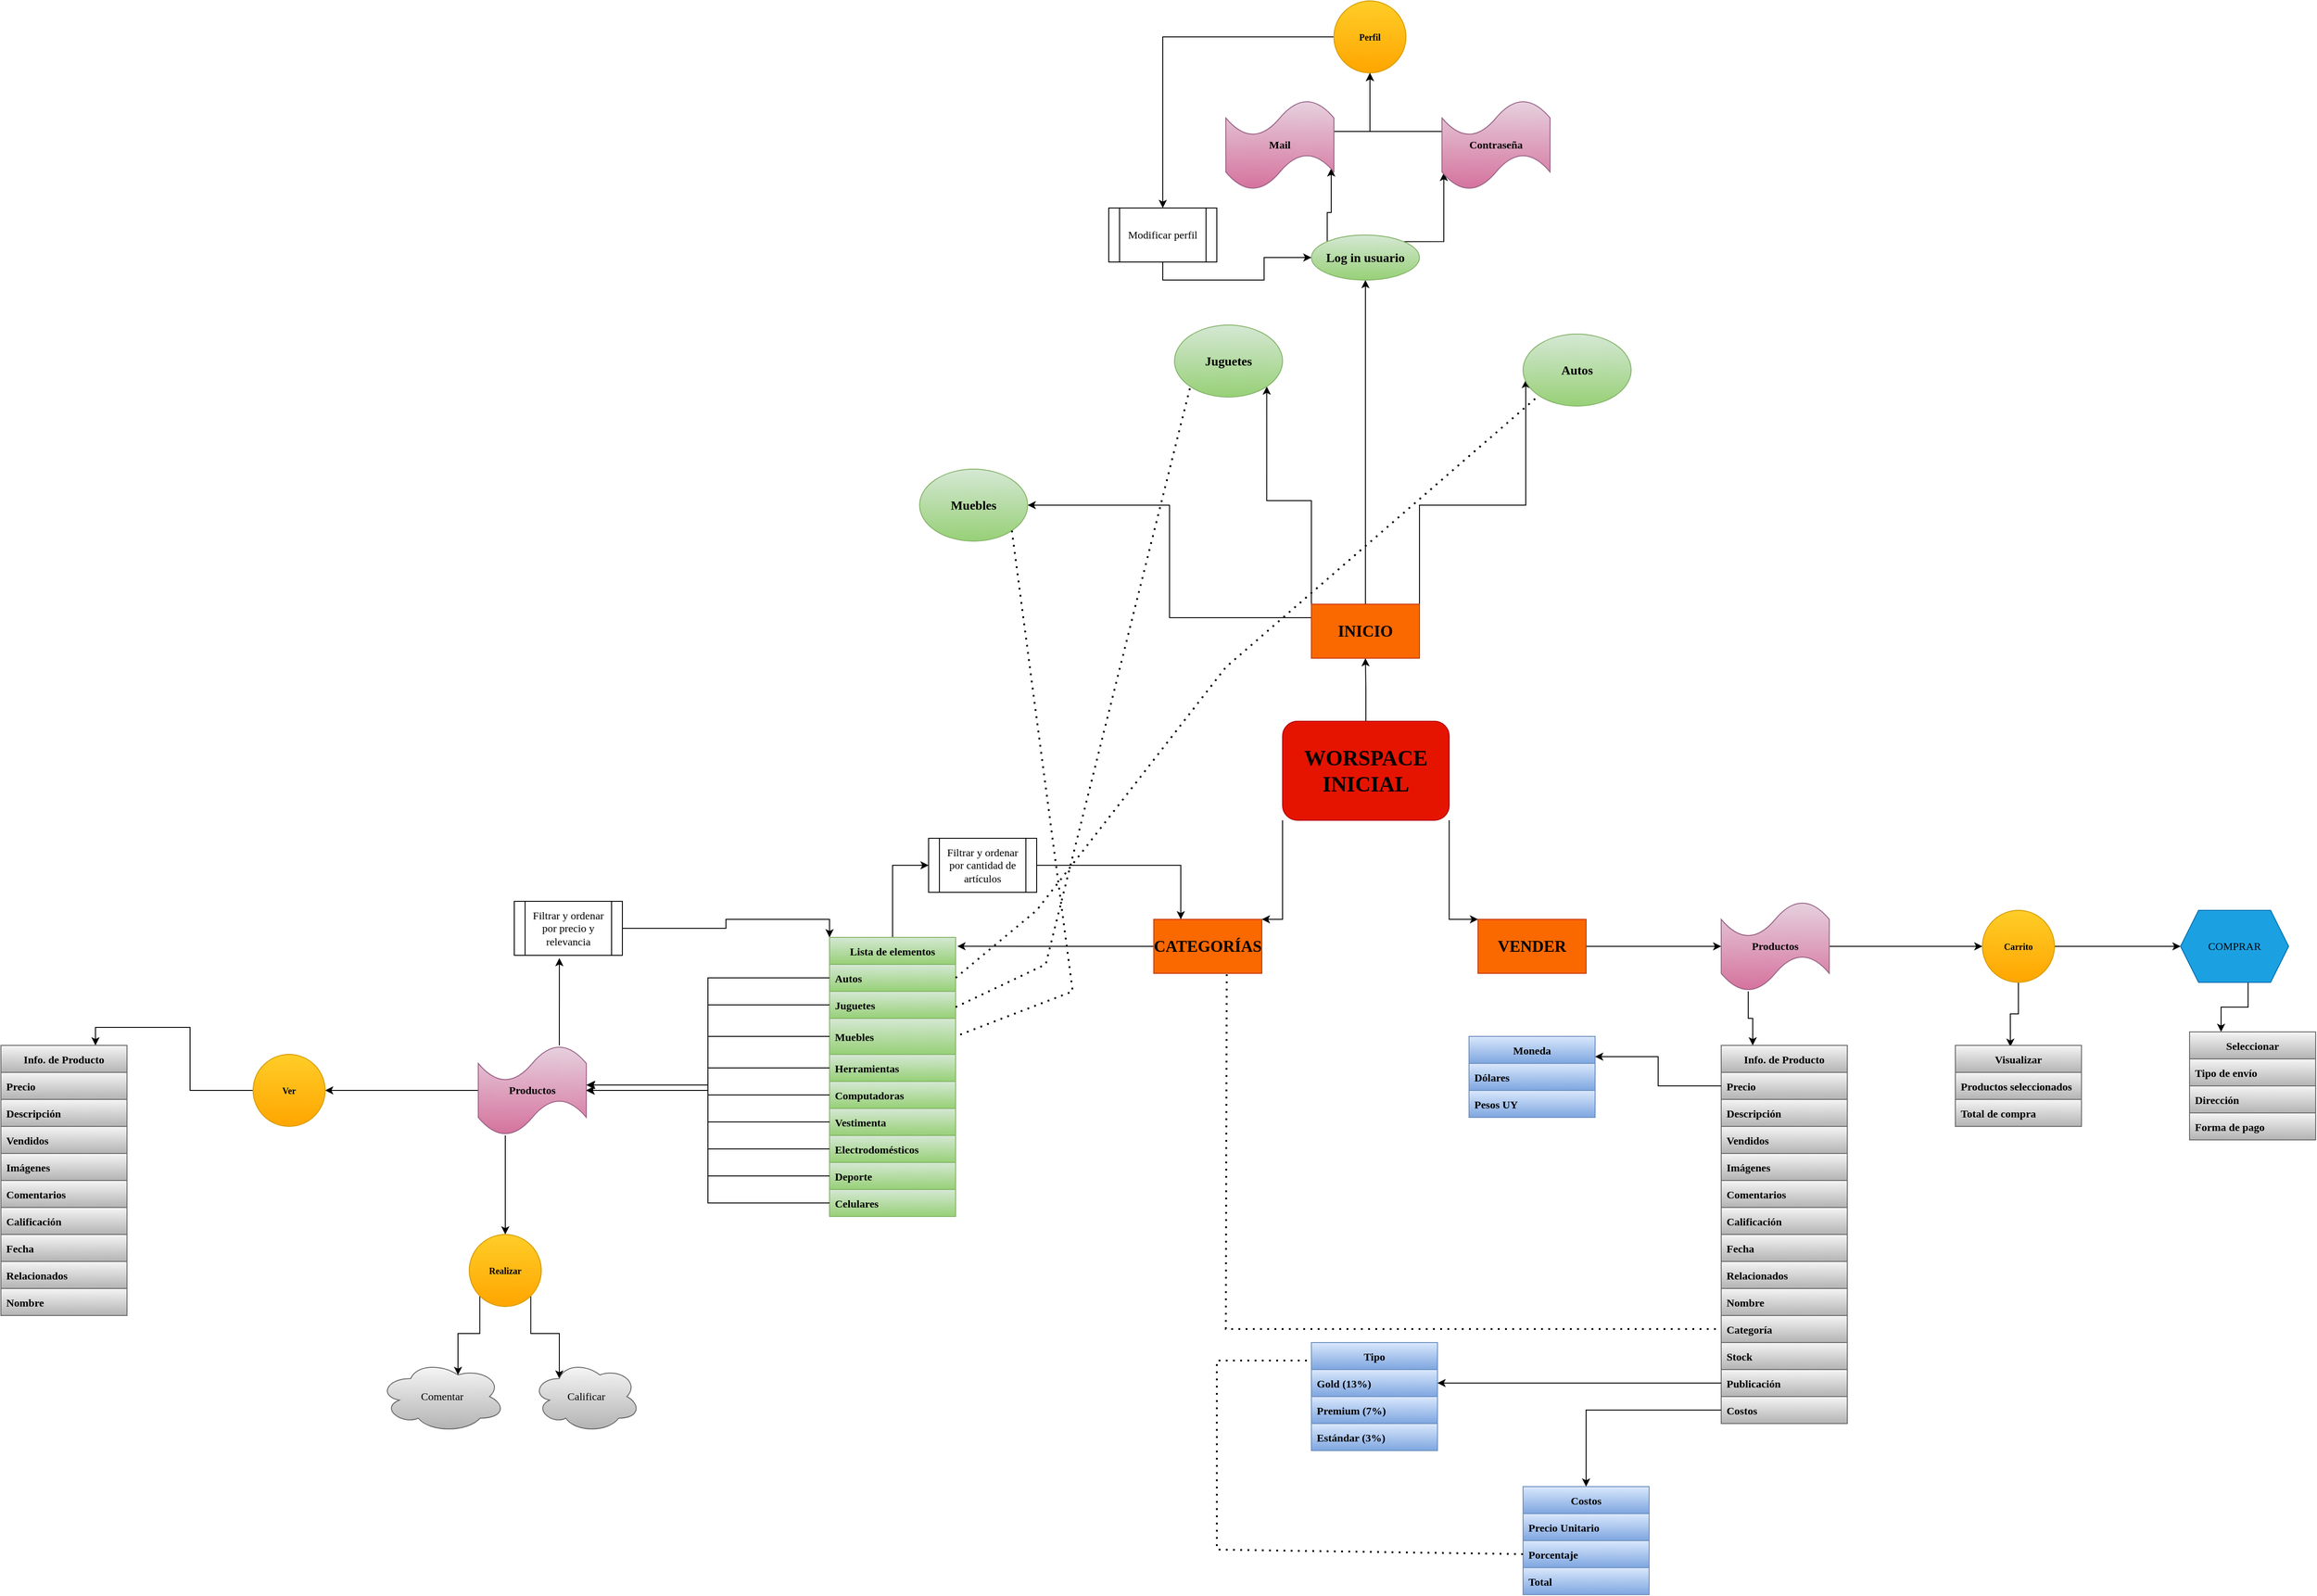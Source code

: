 <mxfile>
    <diagram id="R2lEEEUBdFMjLlhIrx00" name="Page-1">
        <mxGraphModel dx="2821" dy="1769" grid="1" gridSize="10" guides="1" tooltips="1" connect="1" arrows="1" fold="1" page="1" pageScale="1" pageWidth="850" pageHeight="1100" math="0" shadow="0" extFonts="Permanent Marker^https://fonts.googleapis.com/css?family=Permanent+Marker">
            <root>
                <mxCell id="0"/>
                <mxCell id="1" parent="0"/>
                <mxCell id="jogKyepHeoKBIfneeKKx-7" style="edgeStyle=orthogonalEdgeStyle;rounded=0;orthogonalLoop=1;jettySize=auto;html=1;exitX=0;exitY=1;exitDx=0;exitDy=0;entryX=1;entryY=0;entryDx=0;entryDy=0;fontFamily=Times New Roman;" parent="1" source="jogKyepHeoKBIfneeKKx-1" target="jogKyepHeoKBIfneeKKx-5" edge="1">
                    <mxGeometry relative="1" as="geometry">
                        <Array as="points">
                            <mxPoint x="333" y="640"/>
                        </Array>
                    </mxGeometry>
                </mxCell>
                <mxCell id="jogKyepHeoKBIfneeKKx-8" style="edgeStyle=orthogonalEdgeStyle;rounded=0;orthogonalLoop=1;jettySize=auto;html=1;exitX=1;exitY=1;exitDx=0;exitDy=0;entryX=0;entryY=0;entryDx=0;entryDy=0;fontFamily=Times New Roman;" parent="1" source="jogKyepHeoKBIfneeKKx-1" target="jogKyepHeoKBIfneeKKx-6" edge="1">
                    <mxGeometry relative="1" as="geometry">
                        <Array as="points">
                            <mxPoint x="518" y="640"/>
                        </Array>
                    </mxGeometry>
                </mxCell>
                <mxCell id="jogKyepHeoKBIfneeKKx-9" style="edgeStyle=orthogonalEdgeStyle;rounded=0;orthogonalLoop=1;jettySize=auto;html=1;exitX=0.5;exitY=0;exitDx=0;exitDy=0;entryX=0.5;entryY=1;entryDx=0;entryDy=0;fontFamily=Times New Roman;" parent="1" source="jogKyepHeoKBIfneeKKx-1" target="jogKyepHeoKBIfneeKKx-4" edge="1">
                    <mxGeometry relative="1" as="geometry"/>
                </mxCell>
                <mxCell id="jogKyepHeoKBIfneeKKx-1" value="" style="rounded=1;whiteSpace=wrap;html=1;fillColor=#e51400;fontColor=#ffffff;strokeColor=#B20000;" parent="1" vertex="1">
                    <mxGeometry x="333" y="420" width="185" height="110" as="geometry"/>
                </mxCell>
                <mxCell id="jogKyepHeoKBIfneeKKx-2" value="&lt;h1&gt;&lt;font face=&quot;Times New Roman&quot;&gt;WORSPACE INICIAL&lt;/font&gt;&lt;/h1&gt;" style="text;html=1;strokeColor=none;fillColor=none;align=center;verticalAlign=middle;whiteSpace=wrap;rounded=0;fontColor=#000000;" parent="1" vertex="1">
                    <mxGeometry x="353" y="460" width="145" height="30" as="geometry"/>
                </mxCell>
                <mxCell id="jogKyepHeoKBIfneeKKx-11" style="edgeStyle=orthogonalEdgeStyle;rounded=0;orthogonalLoop=1;jettySize=auto;html=1;exitX=0.5;exitY=0;exitDx=0;exitDy=0;fontFamily=Times New Roman;" parent="1" source="jogKyepHeoKBIfneeKKx-4" target="jogKyepHeoKBIfneeKKx-10" edge="1">
                    <mxGeometry relative="1" as="geometry"/>
                </mxCell>
                <mxCell id="jogKyepHeoKBIfneeKKx-26" style="edgeStyle=orthogonalEdgeStyle;rounded=0;orthogonalLoop=1;jettySize=auto;html=1;exitX=1;exitY=0;exitDx=0;exitDy=0;entryX=0.025;entryY=0.638;entryDx=0;entryDy=0;entryPerimeter=0;fontFamily=Times New Roman;" parent="1" source="jogKyepHeoKBIfneeKKx-4" target="jogKyepHeoKBIfneeKKx-25" edge="1">
                    <mxGeometry relative="1" as="geometry"/>
                </mxCell>
                <mxCell id="jogKyepHeoKBIfneeKKx-29" style="edgeStyle=orthogonalEdgeStyle;rounded=0;orthogonalLoop=1;jettySize=auto;html=1;exitX=0;exitY=0;exitDx=0;exitDy=0;entryX=1;entryY=1;entryDx=0;entryDy=0;fontFamily=Times New Roman;" parent="1" source="jogKyepHeoKBIfneeKKx-4" target="jogKyepHeoKBIfneeKKx-27" edge="1">
                    <mxGeometry relative="1" as="geometry"/>
                </mxCell>
                <mxCell id="jogKyepHeoKBIfneeKKx-30" style="edgeStyle=orthogonalEdgeStyle;rounded=0;orthogonalLoop=1;jettySize=auto;html=1;exitX=0;exitY=0.25;exitDx=0;exitDy=0;entryX=1;entryY=0.5;entryDx=0;entryDy=0;fontFamily=Times New Roman;" parent="1" source="jogKyepHeoKBIfneeKKx-4" target="jogKyepHeoKBIfneeKKx-28" edge="1">
                    <mxGeometry relative="1" as="geometry"/>
                </mxCell>
                <mxCell id="jogKyepHeoKBIfneeKKx-4" value="&lt;h2&gt;INICIO&lt;/h2&gt;" style="rounded=0;whiteSpace=wrap;html=1;fontFamily=Times New Roman;fillColor=#fa6800;fontColor=#000000;strokeColor=#C73500;" parent="1" vertex="1">
                    <mxGeometry x="365" y="290" width="120" height="60" as="geometry"/>
                </mxCell>
                <mxCell id="jogKyepHeoKBIfneeKKx-67" style="edgeStyle=orthogonalEdgeStyle;rounded=0;orthogonalLoop=1;jettySize=auto;html=1;exitX=0;exitY=0.5;exitDx=0;exitDy=0;entryX=1.014;entryY=0.032;entryDx=0;entryDy=0;entryPerimeter=0;fontFamily=Times New Roman;" parent="1" source="jogKyepHeoKBIfneeKKx-5" target="jogKyepHeoKBIfneeKKx-57" edge="1">
                    <mxGeometry relative="1" as="geometry"/>
                </mxCell>
                <mxCell id="jogKyepHeoKBIfneeKKx-5" value="&lt;h2&gt;CATEGORÍAS&lt;/h2&gt;" style="rounded=0;whiteSpace=wrap;html=1;fontFamily=Times New Roman;fillColor=#fa6800;fontColor=#000000;strokeColor=#C73500;" parent="1" vertex="1">
                    <mxGeometry x="190" y="640" width="120" height="60" as="geometry"/>
                </mxCell>
                <mxCell id="jogKyepHeoKBIfneeKKx-113" style="edgeStyle=orthogonalEdgeStyle;rounded=0;orthogonalLoop=1;jettySize=auto;html=1;exitX=1;exitY=0.5;exitDx=0;exitDy=0;entryX=0;entryY=0.5;entryDx=0;entryDy=0;entryPerimeter=0;fontFamily=Times New Roman;" parent="1" source="jogKyepHeoKBIfneeKKx-6" target="jogKyepHeoKBIfneeKKx-112" edge="1">
                    <mxGeometry relative="1" as="geometry"/>
                </mxCell>
                <mxCell id="jogKyepHeoKBIfneeKKx-6" value="&lt;h2&gt;VENDER&lt;/h2&gt;" style="rounded=0;whiteSpace=wrap;html=1;fontFamily=Times New Roman;fillColor=#fa6800;fontColor=#000000;strokeColor=#C73500;" parent="1" vertex="1">
                    <mxGeometry x="550" y="640" width="120" height="60" as="geometry"/>
                </mxCell>
                <mxCell id="jogKyepHeoKBIfneeKKx-20" style="edgeStyle=orthogonalEdgeStyle;rounded=0;orthogonalLoop=1;jettySize=auto;html=1;exitX=0;exitY=0;exitDx=0;exitDy=0;entryX=0.975;entryY=0.76;entryDx=0;entryDy=0;entryPerimeter=0;fontFamily=Times New Roman;" parent="1" source="jogKyepHeoKBIfneeKKx-10" target="jogKyepHeoKBIfneeKKx-16" edge="1">
                    <mxGeometry relative="1" as="geometry"/>
                </mxCell>
                <mxCell id="jogKyepHeoKBIfneeKKx-21" style="edgeStyle=orthogonalEdgeStyle;rounded=0;orthogonalLoop=1;jettySize=auto;html=1;exitX=1;exitY=0;exitDx=0;exitDy=0;entryX=0.017;entryY=0.81;entryDx=0;entryDy=0;entryPerimeter=0;fontFamily=Times New Roman;" parent="1" source="jogKyepHeoKBIfneeKKx-10" target="jogKyepHeoKBIfneeKKx-17" edge="1">
                    <mxGeometry relative="1" as="geometry"/>
                </mxCell>
                <mxCell id="jogKyepHeoKBIfneeKKx-10" value="&lt;h3&gt;Log in usuario&lt;/h3&gt;" style="ellipse;whiteSpace=wrap;html=1;fontFamily=Times New Roman;fillColor=#d5e8d4;gradientColor=#97d077;strokeColor=#82b366;fontColor=#000000;" parent="1" vertex="1">
                    <mxGeometry x="365" y="-120" width="120" height="50" as="geometry"/>
                </mxCell>
                <mxCell id="jogKyepHeoKBIfneeKKx-22" style="edgeStyle=orthogonalEdgeStyle;rounded=0;orthogonalLoop=1;jettySize=auto;html=1;exitX=0;exitY=0.5;exitDx=0;exitDy=0;fontFamily=Times New Roman;entryX=0.5;entryY=0;entryDx=0;entryDy=0;" parent="1" source="jogKyepHeoKBIfneeKKx-12" target="jogKyepHeoKBIfneeKKx-23" edge="1">
                    <mxGeometry relative="1" as="geometry">
                        <mxPoint x="90" y="120" as="targetPoint"/>
                    </mxGeometry>
                </mxCell>
                <mxCell id="jogKyepHeoKBIfneeKKx-12" value="&lt;h5&gt;Perfil&lt;/h5&gt;" style="ellipse;whiteSpace=wrap;html=1;aspect=fixed;fontFamily=Times New Roman;fillColor=#ffcd28;gradientColor=#ffa500;strokeColor=#d79b00;fontColor=#000000;" parent="1" vertex="1">
                    <mxGeometry x="390" y="-380" width="80" height="80" as="geometry"/>
                </mxCell>
                <mxCell id="jogKyepHeoKBIfneeKKx-18" style="edgeStyle=orthogonalEdgeStyle;rounded=0;orthogonalLoop=1;jettySize=auto;html=1;exitX=1;exitY=0.35;exitDx=0;exitDy=0;exitPerimeter=0;entryX=0.5;entryY=1;entryDx=0;entryDy=0;fontFamily=Times New Roman;" parent="1" source="jogKyepHeoKBIfneeKKx-16" target="jogKyepHeoKBIfneeKKx-12" edge="1">
                    <mxGeometry relative="1" as="geometry"/>
                </mxCell>
                <mxCell id="jogKyepHeoKBIfneeKKx-16" value="&lt;h4&gt;Mail&lt;/h4&gt;" style="shape=tape;whiteSpace=wrap;html=1;fontFamily=Times New Roman;fillColor=#e6d0de;gradientColor=#d5739d;strokeColor=#996185;fontColor=#000000;" parent="1" vertex="1">
                    <mxGeometry x="270" y="-270" width="120" height="100" as="geometry"/>
                </mxCell>
                <mxCell id="jogKyepHeoKBIfneeKKx-19" style="edgeStyle=orthogonalEdgeStyle;rounded=0;orthogonalLoop=1;jettySize=auto;html=1;exitX=0;exitY=0.35;exitDx=0;exitDy=0;exitPerimeter=0;entryX=0.5;entryY=1;entryDx=0;entryDy=0;fontFamily=Times New Roman;" parent="1" source="jogKyepHeoKBIfneeKKx-17" target="jogKyepHeoKBIfneeKKx-12" edge="1">
                    <mxGeometry relative="1" as="geometry"/>
                </mxCell>
                <mxCell id="jogKyepHeoKBIfneeKKx-17" value="&lt;h4&gt;Contraseña&lt;/h4&gt;" style="shape=tape;whiteSpace=wrap;html=1;fontFamily=Times New Roman;fillColor=#e6d0de;gradientColor=#d5739d;strokeColor=#996185;fontColor=#000000;" parent="1" vertex="1">
                    <mxGeometry x="510" y="-270" width="120" height="100" as="geometry"/>
                </mxCell>
                <mxCell id="jogKyepHeoKBIfneeKKx-24" style="edgeStyle=orthogonalEdgeStyle;rounded=0;orthogonalLoop=1;jettySize=auto;html=1;exitX=0.5;exitY=1;exitDx=0;exitDy=0;entryX=0;entryY=0.5;entryDx=0;entryDy=0;fontFamily=Times New Roman;" parent="1" source="jogKyepHeoKBIfneeKKx-23" target="jogKyepHeoKBIfneeKKx-10" edge="1">
                    <mxGeometry relative="1" as="geometry"/>
                </mxCell>
                <mxCell id="jogKyepHeoKBIfneeKKx-23" value="Modificar perfil" style="shape=process;whiteSpace=wrap;html=1;backgroundOutline=1;fontFamily=Times New Roman;" parent="1" vertex="1">
                    <mxGeometry x="140" y="-150" width="120" height="60" as="geometry"/>
                </mxCell>
                <mxCell id="jogKyepHeoKBIfneeKKx-25" value="&lt;h3&gt;Autos&lt;/h3&gt;" style="ellipse;whiteSpace=wrap;html=1;fontFamily=Times New Roman;fillColor=#d5e8d4;gradientColor=#97d077;strokeColor=#82b366;fontColor=#000000;" parent="1" vertex="1">
                    <mxGeometry x="600" y="-10" width="120" height="80" as="geometry"/>
                </mxCell>
                <mxCell id="jogKyepHeoKBIfneeKKx-27" value="&lt;h3&gt;Juguetes&lt;/h3&gt;" style="ellipse;whiteSpace=wrap;html=1;fontFamily=Times New Roman;fillColor=#d5e8d4;gradientColor=#97d077;strokeColor=#82b366;fontColor=#000000;" parent="1" vertex="1">
                    <mxGeometry x="213" y="-20" width="120" height="80" as="geometry"/>
                </mxCell>
                <mxCell id="jogKyepHeoKBIfneeKKx-28" value="&lt;h3&gt;Muebles&lt;/h3&gt;" style="ellipse;whiteSpace=wrap;html=1;fontFamily=Times New Roman;fillColor=#d5e8d4;gradientColor=#97d077;strokeColor=#82b366;fontColor=#000000;" parent="1" vertex="1">
                    <mxGeometry x="-70" y="140" width="120" height="80" as="geometry"/>
                </mxCell>
                <mxCell id="jogKyepHeoKBIfneeKKx-69" style="edgeStyle=orthogonalEdgeStyle;rounded=0;orthogonalLoop=1;jettySize=auto;html=1;exitX=0.5;exitY=0;exitDx=0;exitDy=0;entryX=0;entryY=0.5;entryDx=0;entryDy=0;fontFamily=Times New Roman;" parent="1" source="jogKyepHeoKBIfneeKKx-57" target="jogKyepHeoKBIfneeKKx-68" edge="1">
                    <mxGeometry relative="1" as="geometry"/>
                </mxCell>
                <mxCell id="jogKyepHeoKBIfneeKKx-57" value="Lista de elementos" style="swimlane;fontStyle=1;childLayout=stackLayout;horizontal=1;startSize=30;horizontalStack=0;resizeParent=1;resizeParentMax=0;resizeLast=0;collapsible=1;marginBottom=0;fontFamily=Times New Roman;fillColor=#d5e8d4;gradientColor=#97d077;strokeColor=#82b366;fontColor=#000000;" parent="1" vertex="1">
                    <mxGeometry x="-170" y="660" width="140" height="310" as="geometry"/>
                </mxCell>
                <mxCell id="jogKyepHeoKBIfneeKKx-58" value="Autos" style="text;strokeColor=#82b366;fillColor=#d5e8d4;align=left;verticalAlign=middle;spacingLeft=4;spacingRight=4;overflow=hidden;points=[[0,0.5],[1,0.5]];portConstraint=eastwest;rotatable=0;fontFamily=Times New Roman;gradientColor=#97d077;fontStyle=1;fontColor=#000000;" parent="jogKyepHeoKBIfneeKKx-57" vertex="1">
                    <mxGeometry y="30" width="140" height="30" as="geometry"/>
                </mxCell>
                <mxCell id="jogKyepHeoKBIfneeKKx-59" value="Juguetes" style="text;strokeColor=#82b366;fillColor=#d5e8d4;align=left;verticalAlign=middle;spacingLeft=4;spacingRight=4;overflow=hidden;points=[[0,0.5],[1,0.5]];portConstraint=eastwest;rotatable=0;fontFamily=Times New Roman;gradientColor=#97d077;fontStyle=1;fontColor=#000000;" parent="jogKyepHeoKBIfneeKKx-57" vertex="1">
                    <mxGeometry y="60" width="140" height="30" as="geometry"/>
                </mxCell>
                <mxCell id="jogKyepHeoKBIfneeKKx-60" value="Muebles" style="text;strokeColor=#82b366;fillColor=#d5e8d4;align=left;verticalAlign=middle;spacingLeft=4;spacingRight=4;overflow=hidden;points=[[0,0.5],[1,0.5]];portConstraint=eastwest;rotatable=0;fontFamily=Times New Roman;gradientColor=#97d077;fontStyle=1;fontColor=#000000;" parent="jogKyepHeoKBIfneeKKx-57" vertex="1">
                    <mxGeometry y="90" width="140" height="40" as="geometry"/>
                </mxCell>
                <mxCell id="jogKyepHeoKBIfneeKKx-61" value="Herramientas" style="text;strokeColor=#82b366;fillColor=#d5e8d4;align=left;verticalAlign=middle;spacingLeft=4;spacingRight=4;overflow=hidden;points=[[0,0.5],[1,0.5]];portConstraint=eastwest;rotatable=0;fontFamily=Times New Roman;gradientColor=#97d077;fontStyle=1;fontColor=#000000;" parent="jogKyepHeoKBIfneeKKx-57" vertex="1">
                    <mxGeometry y="130" width="140" height="30" as="geometry"/>
                </mxCell>
                <mxCell id="jogKyepHeoKBIfneeKKx-62" value="Computadoras" style="text;strokeColor=#82b366;fillColor=#d5e8d4;align=left;verticalAlign=middle;spacingLeft=4;spacingRight=4;overflow=hidden;points=[[0,0.5],[1,0.5]];portConstraint=eastwest;rotatable=0;fontFamily=Times New Roman;gradientColor=#97d077;fontStyle=1;fontColor=#000000;" parent="jogKyepHeoKBIfneeKKx-57" vertex="1">
                    <mxGeometry y="160" width="140" height="30" as="geometry"/>
                </mxCell>
                <mxCell id="jogKyepHeoKBIfneeKKx-63" value="Vestimenta" style="text;strokeColor=#82b366;fillColor=#d5e8d4;align=left;verticalAlign=middle;spacingLeft=4;spacingRight=4;overflow=hidden;points=[[0,0.5],[1,0.5]];portConstraint=eastwest;rotatable=0;fontFamily=Times New Roman;gradientColor=#97d077;fontStyle=1;fontColor=#000000;" parent="jogKyepHeoKBIfneeKKx-57" vertex="1">
                    <mxGeometry y="190" width="140" height="30" as="geometry"/>
                </mxCell>
                <mxCell id="jogKyepHeoKBIfneeKKx-64" value="Electrodomésticos" style="text;strokeColor=#82b366;fillColor=#d5e8d4;align=left;verticalAlign=middle;spacingLeft=4;spacingRight=4;overflow=hidden;points=[[0,0.5],[1,0.5]];portConstraint=eastwest;rotatable=0;fontFamily=Times New Roman;gradientColor=#97d077;fontStyle=1;fontColor=#000000;" parent="jogKyepHeoKBIfneeKKx-57" vertex="1">
                    <mxGeometry y="220" width="140" height="30" as="geometry"/>
                </mxCell>
                <mxCell id="jogKyepHeoKBIfneeKKx-65" value="Deporte" style="text;strokeColor=#82b366;fillColor=#d5e8d4;align=left;verticalAlign=middle;spacingLeft=4;spacingRight=4;overflow=hidden;points=[[0,0.5],[1,0.5]];portConstraint=eastwest;rotatable=0;fontFamily=Times New Roman;gradientColor=#97d077;fontStyle=1;fontColor=#000000;" parent="jogKyepHeoKBIfneeKKx-57" vertex="1">
                    <mxGeometry y="250" width="140" height="30" as="geometry"/>
                </mxCell>
                <mxCell id="jogKyepHeoKBIfneeKKx-66" value="Celulares" style="text;strokeColor=#82b366;fillColor=#d5e8d4;align=left;verticalAlign=middle;spacingLeft=4;spacingRight=4;overflow=hidden;points=[[0,0.5],[1,0.5]];portConstraint=eastwest;rotatable=0;fontFamily=Times New Roman;gradientColor=#97d077;fontStyle=1;fontColor=#000000;" parent="jogKyepHeoKBIfneeKKx-57" vertex="1">
                    <mxGeometry y="280" width="140" height="30" as="geometry"/>
                </mxCell>
                <mxCell id="jogKyepHeoKBIfneeKKx-70" style="edgeStyle=orthogonalEdgeStyle;rounded=0;orthogonalLoop=1;jettySize=auto;html=1;exitX=1;exitY=0.5;exitDx=0;exitDy=0;entryX=0.25;entryY=0;entryDx=0;entryDy=0;fontFamily=Times New Roman;" parent="1" source="jogKyepHeoKBIfneeKKx-68" target="jogKyepHeoKBIfneeKKx-5" edge="1">
                    <mxGeometry relative="1" as="geometry"/>
                </mxCell>
                <mxCell id="jogKyepHeoKBIfneeKKx-68" value="Filtrar y ordenar por cantidad de artículos" style="shape=process;whiteSpace=wrap;html=1;backgroundOutline=1;fontFamily=Times New Roman;" parent="1" vertex="1">
                    <mxGeometry x="-60" y="550" width="120" height="60" as="geometry"/>
                </mxCell>
                <mxCell id="jogKyepHeoKBIfneeKKx-83" style="edgeStyle=orthogonalEdgeStyle;rounded=0;orthogonalLoop=1;jettySize=auto;html=1;exitX=0.75;exitY=0;exitDx=0;exitDy=0;exitPerimeter=0;entryX=0.417;entryY=1.05;entryDx=0;entryDy=0;entryPerimeter=0;fontFamily=Times New Roman;" parent="1" source="jogKyepHeoKBIfneeKKx-72" target="jogKyepHeoKBIfneeKKx-82" edge="1">
                    <mxGeometry relative="1" as="geometry"/>
                </mxCell>
                <mxCell id="jogKyepHeoKBIfneeKKx-92" style="edgeStyle=orthogonalEdgeStyle;rounded=0;orthogonalLoop=1;jettySize=auto;html=1;exitX=0.25;exitY=1;exitDx=0;exitDy=0;exitPerimeter=0;entryX=0.5;entryY=0;entryDx=0;entryDy=0;fontFamily=Times New Roman;" parent="1" source="jogKyepHeoKBIfneeKKx-72" target="jogKyepHeoKBIfneeKKx-91" edge="1">
                    <mxGeometry relative="1" as="geometry"/>
                </mxCell>
                <mxCell id="jogKyepHeoKBIfneeKKx-93" style="edgeStyle=orthogonalEdgeStyle;rounded=0;orthogonalLoop=1;jettySize=auto;html=1;exitX=0;exitY=0.5;exitDx=0;exitDy=0;exitPerimeter=0;entryX=1;entryY=0.5;entryDx=0;entryDy=0;fontFamily=Times New Roman;" parent="1" source="jogKyepHeoKBIfneeKKx-72" target="jogKyepHeoKBIfneeKKx-90" edge="1">
                    <mxGeometry relative="1" as="geometry"/>
                </mxCell>
                <mxCell id="jogKyepHeoKBIfneeKKx-72" value="&lt;h4&gt;Productos&lt;/h4&gt;" style="shape=tape;whiteSpace=wrap;html=1;fontFamily=Times New Roman;fillColor=#e6d0de;gradientColor=#d5739d;strokeColor=#996185;fontColor=#000000;" parent="1" vertex="1">
                    <mxGeometry x="-560" y="780" width="120" height="100" as="geometry"/>
                </mxCell>
                <mxCell id="jogKyepHeoKBIfneeKKx-73" style="edgeStyle=orthogonalEdgeStyle;rounded=0;orthogonalLoop=1;jettySize=auto;html=1;exitX=0;exitY=0.5;exitDx=0;exitDy=0;entryX=1;entryY=0.44;entryDx=0;entryDy=0;entryPerimeter=0;fontFamily=Times New Roman;" parent="1" source="jogKyepHeoKBIfneeKKx-59" target="jogKyepHeoKBIfneeKKx-72" edge="1">
                    <mxGeometry relative="1" as="geometry"/>
                </mxCell>
                <mxCell id="jogKyepHeoKBIfneeKKx-74" style="edgeStyle=orthogonalEdgeStyle;rounded=0;orthogonalLoop=1;jettySize=auto;html=1;exitX=0;exitY=0.5;exitDx=0;exitDy=0;entryX=1.008;entryY=0.44;entryDx=0;entryDy=0;entryPerimeter=0;fontFamily=Times New Roman;" parent="1" source="jogKyepHeoKBIfneeKKx-60" target="jogKyepHeoKBIfneeKKx-72" edge="1">
                    <mxGeometry relative="1" as="geometry"/>
                </mxCell>
                <mxCell id="jogKyepHeoKBIfneeKKx-75" style="edgeStyle=orthogonalEdgeStyle;rounded=0;orthogonalLoop=1;jettySize=auto;html=1;exitX=0;exitY=0.5;exitDx=0;exitDy=0;entryX=1;entryY=0.5;entryDx=0;entryDy=0;entryPerimeter=0;fontFamily=Times New Roman;" parent="1" source="jogKyepHeoKBIfneeKKx-58" target="jogKyepHeoKBIfneeKKx-72" edge="1">
                    <mxGeometry relative="1" as="geometry"/>
                </mxCell>
                <mxCell id="jogKyepHeoKBIfneeKKx-76" style="edgeStyle=orthogonalEdgeStyle;rounded=0;orthogonalLoop=1;jettySize=auto;html=1;exitX=0;exitY=0.5;exitDx=0;exitDy=0;entryX=1;entryY=0.5;entryDx=0;entryDy=0;entryPerimeter=0;fontFamily=Times New Roman;" parent="1" source="jogKyepHeoKBIfneeKKx-61" target="jogKyepHeoKBIfneeKKx-72" edge="1">
                    <mxGeometry relative="1" as="geometry"/>
                </mxCell>
                <mxCell id="jogKyepHeoKBIfneeKKx-77" style="edgeStyle=orthogonalEdgeStyle;rounded=0;orthogonalLoop=1;jettySize=auto;html=1;exitX=0;exitY=0.5;exitDx=0;exitDy=0;entryX=1;entryY=0.5;entryDx=0;entryDy=0;entryPerimeter=0;fontFamily=Times New Roman;" parent="1" source="jogKyepHeoKBIfneeKKx-62" target="jogKyepHeoKBIfneeKKx-72" edge="1">
                    <mxGeometry relative="1" as="geometry"/>
                </mxCell>
                <mxCell id="jogKyepHeoKBIfneeKKx-78" style="edgeStyle=orthogonalEdgeStyle;rounded=0;orthogonalLoop=1;jettySize=auto;html=1;exitX=0;exitY=0.5;exitDx=0;exitDy=0;fontFamily=Times New Roman;entryX=1;entryY=0.5;entryDx=0;entryDy=0;entryPerimeter=0;" parent="1" source="jogKyepHeoKBIfneeKKx-63" target="jogKyepHeoKBIfneeKKx-72" edge="1">
                    <mxGeometry relative="1" as="geometry">
                        <mxPoint x="-360" y="880" as="targetPoint"/>
                    </mxGeometry>
                </mxCell>
                <mxCell id="jogKyepHeoKBIfneeKKx-79" style="edgeStyle=orthogonalEdgeStyle;rounded=0;orthogonalLoop=1;jettySize=auto;html=1;exitX=0;exitY=0.5;exitDx=0;exitDy=0;entryX=1;entryY=0.5;entryDx=0;entryDy=0;entryPerimeter=0;fontFamily=Times New Roman;" parent="1" source="jogKyepHeoKBIfneeKKx-64" target="jogKyepHeoKBIfneeKKx-72" edge="1">
                    <mxGeometry relative="1" as="geometry"/>
                </mxCell>
                <mxCell id="jogKyepHeoKBIfneeKKx-80" style="edgeStyle=orthogonalEdgeStyle;rounded=0;orthogonalLoop=1;jettySize=auto;html=1;exitX=0;exitY=0.5;exitDx=0;exitDy=0;fontFamily=Times New Roman;entryX=1;entryY=0.5;entryDx=0;entryDy=0;entryPerimeter=0;" parent="1" source="jogKyepHeoKBIfneeKKx-65" target="jogKyepHeoKBIfneeKKx-72" edge="1">
                    <mxGeometry relative="1" as="geometry">
                        <mxPoint x="-860" y="850" as="targetPoint"/>
                    </mxGeometry>
                </mxCell>
                <mxCell id="jogKyepHeoKBIfneeKKx-81" style="edgeStyle=orthogonalEdgeStyle;rounded=0;orthogonalLoop=1;jettySize=auto;html=1;exitX=0;exitY=0.5;exitDx=0;exitDy=0;entryX=1;entryY=0.5;entryDx=0;entryDy=0;entryPerimeter=0;fontFamily=Times New Roman;" parent="1" source="jogKyepHeoKBIfneeKKx-66" target="jogKyepHeoKBIfneeKKx-72" edge="1">
                    <mxGeometry relative="1" as="geometry"/>
                </mxCell>
                <mxCell id="jogKyepHeoKBIfneeKKx-84" style="edgeStyle=orthogonalEdgeStyle;rounded=0;orthogonalLoop=1;jettySize=auto;html=1;exitX=1;exitY=0.5;exitDx=0;exitDy=0;entryX=0;entryY=0;entryDx=0;entryDy=0;fontFamily=Times New Roman;" parent="1" source="jogKyepHeoKBIfneeKKx-82" target="jogKyepHeoKBIfneeKKx-57" edge="1">
                    <mxGeometry relative="1" as="geometry"/>
                </mxCell>
                <mxCell id="jogKyepHeoKBIfneeKKx-82" value="Filtrar y ordenar por precio y relevancia" style="shape=process;whiteSpace=wrap;html=1;backgroundOutline=1;fontFamily=Times New Roman;" parent="1" vertex="1">
                    <mxGeometry x="-520" y="620" width="120" height="60" as="geometry"/>
                </mxCell>
                <mxCell id="jogKyepHeoKBIfneeKKx-87" value="" style="endArrow=none;dashed=1;html=1;dashPattern=1 3;strokeWidth=2;rounded=0;fontFamily=Times New Roman;exitX=1;exitY=1;exitDx=0;exitDy=0;entryX=1;entryY=0.5;entryDx=0;entryDy=0;" parent="1" source="jogKyepHeoKBIfneeKKx-28" target="jogKyepHeoKBIfneeKKx-60" edge="1">
                    <mxGeometry width="50" height="50" relative="1" as="geometry">
                        <mxPoint x="-240" y="700" as="sourcePoint"/>
                        <mxPoint x="90" y="771" as="targetPoint"/>
                        <Array as="points">
                            <mxPoint x="100" y="720"/>
                        </Array>
                    </mxGeometry>
                </mxCell>
                <mxCell id="jogKyepHeoKBIfneeKKx-88" value="" style="endArrow=none;dashed=1;html=1;dashPattern=1 3;strokeWidth=2;rounded=0;fontFamily=Times New Roman;entryX=0;entryY=1;entryDx=0;entryDy=0;exitX=1;exitY=0.25;exitDx=0;exitDy=0;" parent="1" source="jogKyepHeoKBIfneeKKx-57" target="jogKyepHeoKBIfneeKKx-27" edge="1">
                    <mxGeometry width="50" height="50" relative="1" as="geometry">
                        <mxPoint x="50" y="710" as="sourcePoint"/>
                        <mxPoint x="-190" y="430" as="targetPoint"/>
                        <Array as="points">
                            <mxPoint x="70" y="690"/>
                        </Array>
                    </mxGeometry>
                </mxCell>
                <mxCell id="jogKyepHeoKBIfneeKKx-89" value="" style="endArrow=none;dashed=1;html=1;dashPattern=1 3;strokeWidth=2;rounded=0;fontFamily=Times New Roman;entryX=0;entryY=1;entryDx=0;entryDy=0;exitX=1;exitY=0.5;exitDx=0;exitDy=0;" parent="1" source="jogKyepHeoKBIfneeKKx-58" target="jogKyepHeoKBIfneeKKx-25" edge="1">
                    <mxGeometry width="50" height="50" relative="1" as="geometry">
                        <mxPoint x="140" y="480" as="sourcePoint"/>
                        <mxPoint x="190" y="430" as="targetPoint"/>
                        <Array as="points">
                            <mxPoint x="60" y="630"/>
                            <mxPoint x="270" y="360"/>
                        </Array>
                    </mxGeometry>
                </mxCell>
                <mxCell id="jogKyepHeoKBIfneeKKx-108" style="edgeStyle=orthogonalEdgeStyle;rounded=0;orthogonalLoop=1;jettySize=auto;html=1;exitX=0;exitY=0.5;exitDx=0;exitDy=0;entryX=0.75;entryY=0;entryDx=0;entryDy=0;fontFamily=Times New Roman;" parent="1" source="jogKyepHeoKBIfneeKKx-90" target="jogKyepHeoKBIfneeKKx-100" edge="1">
                    <mxGeometry relative="1" as="geometry"/>
                </mxCell>
                <mxCell id="jogKyepHeoKBIfneeKKx-90" value="&lt;h5&gt;Ver&lt;/h5&gt;" style="ellipse;whiteSpace=wrap;html=1;aspect=fixed;fontFamily=Times New Roman;fillColor=#ffcd28;gradientColor=#ffa500;strokeColor=#d79b00;fontColor=#000000;" parent="1" vertex="1">
                    <mxGeometry x="-810" y="790" width="80" height="80" as="geometry"/>
                </mxCell>
                <mxCell id="jogKyepHeoKBIfneeKKx-96" style="edgeStyle=orthogonalEdgeStyle;rounded=0;orthogonalLoop=1;jettySize=auto;html=1;exitX=0;exitY=1;exitDx=0;exitDy=0;entryX=0.625;entryY=0.2;entryDx=0;entryDy=0;entryPerimeter=0;fontFamily=Times New Roman;" parent="1" source="jogKyepHeoKBIfneeKKx-91" target="jogKyepHeoKBIfneeKKx-94" edge="1">
                    <mxGeometry relative="1" as="geometry"/>
                </mxCell>
                <mxCell id="jogKyepHeoKBIfneeKKx-97" style="edgeStyle=orthogonalEdgeStyle;rounded=0;orthogonalLoop=1;jettySize=auto;html=1;exitX=1;exitY=1;exitDx=0;exitDy=0;entryX=0.25;entryY=0.25;entryDx=0;entryDy=0;entryPerimeter=0;fontFamily=Times New Roman;" parent="1" source="jogKyepHeoKBIfneeKKx-91" target="jogKyepHeoKBIfneeKKx-95" edge="1">
                    <mxGeometry relative="1" as="geometry"/>
                </mxCell>
                <mxCell id="jogKyepHeoKBIfneeKKx-91" value="&lt;h5&gt;Realizar&lt;/h5&gt;" style="ellipse;whiteSpace=wrap;html=1;aspect=fixed;fontFamily=Times New Roman;fillColor=#ffcd28;gradientColor=#ffa500;strokeColor=#d79b00;fontColor=#000000;" parent="1" vertex="1">
                    <mxGeometry x="-570" y="990" width="80" height="80" as="geometry"/>
                </mxCell>
                <mxCell id="jogKyepHeoKBIfneeKKx-94" value="&lt;p&gt;Comentar&lt;/p&gt;" style="ellipse;shape=cloud;whiteSpace=wrap;html=1;fontFamily=Times New Roman;fillColor=#f5f5f5;gradientColor=#b3b3b3;strokeColor=#666666;fontColor=#000000;" parent="1" vertex="1">
                    <mxGeometry x="-670" y="1130" width="140" height="80" as="geometry"/>
                </mxCell>
                <mxCell id="jogKyepHeoKBIfneeKKx-95" value="Calificar" style="ellipse;shape=cloud;whiteSpace=wrap;html=1;fontFamily=Times New Roman;fillColor=#f5f5f5;gradientColor=#b3b3b3;strokeColor=#666666;fontColor=#000000;" parent="1" vertex="1">
                    <mxGeometry x="-500" y="1130" width="120" height="80" as="geometry"/>
                </mxCell>
                <mxCell id="jogKyepHeoKBIfneeKKx-100" value="Info. de Producto" style="swimlane;fontStyle=1;childLayout=stackLayout;horizontal=1;startSize=30;horizontalStack=0;resizeParent=1;resizeParentMax=0;resizeLast=0;collapsible=1;marginBottom=0;fontFamily=Times New Roman;fillColor=#f5f5f5;gradientColor=#b3b3b3;strokeColor=#666666;fontColor=#000000;" parent="1" vertex="1">
                    <mxGeometry x="-1090" y="780" width="140" height="300" as="geometry"/>
                </mxCell>
                <mxCell id="jogKyepHeoKBIfneeKKx-101" value="Precio" style="text;strokeColor=#666666;fillColor=#f5f5f5;align=left;verticalAlign=middle;spacingLeft=4;spacingRight=4;overflow=hidden;points=[[0,0.5],[1,0.5]];portConstraint=eastwest;rotatable=0;fontFamily=Times New Roman;gradientColor=#b3b3b3;fontStyle=1;fontColor=#000000;" parent="jogKyepHeoKBIfneeKKx-100" vertex="1">
                    <mxGeometry y="30" width="140" height="30" as="geometry"/>
                </mxCell>
                <mxCell id="jogKyepHeoKBIfneeKKx-102" value="Descripción" style="text;strokeColor=#666666;fillColor=#f5f5f5;align=left;verticalAlign=middle;spacingLeft=4;spacingRight=4;overflow=hidden;points=[[0,0.5],[1,0.5]];portConstraint=eastwest;rotatable=0;fontFamily=Times New Roman;gradientColor=#b3b3b3;fontStyle=1;fontColor=#000000;" parent="jogKyepHeoKBIfneeKKx-100" vertex="1">
                    <mxGeometry y="60" width="140" height="30" as="geometry"/>
                </mxCell>
                <mxCell id="jogKyepHeoKBIfneeKKx-103" value="Vendidos" style="text;strokeColor=#666666;fillColor=#f5f5f5;align=left;verticalAlign=middle;spacingLeft=4;spacingRight=4;overflow=hidden;points=[[0,0.5],[1,0.5]];portConstraint=eastwest;rotatable=0;fontFamily=Times New Roman;gradientColor=#b3b3b3;fontStyle=1;fontColor=#000000;" parent="jogKyepHeoKBIfneeKKx-100" vertex="1">
                    <mxGeometry y="90" width="140" height="30" as="geometry"/>
                </mxCell>
                <mxCell id="jogKyepHeoKBIfneeKKx-104" value="Imágenes" style="text;strokeColor=#666666;fillColor=#f5f5f5;align=left;verticalAlign=middle;spacingLeft=4;spacingRight=4;overflow=hidden;points=[[0,0.5],[1,0.5]];portConstraint=eastwest;rotatable=0;fontFamily=Times New Roman;gradientColor=#b3b3b3;fontStyle=1;fontColor=#000000;" parent="jogKyepHeoKBIfneeKKx-100" vertex="1">
                    <mxGeometry y="120" width="140" height="30" as="geometry"/>
                </mxCell>
                <mxCell id="jogKyepHeoKBIfneeKKx-105" value="Comentarios" style="text;strokeColor=#666666;fillColor=#f5f5f5;align=left;verticalAlign=middle;spacingLeft=4;spacingRight=4;overflow=hidden;points=[[0,0.5],[1,0.5]];portConstraint=eastwest;rotatable=0;fontFamily=Times New Roman;gradientColor=#b3b3b3;fontStyle=1;fontColor=#000000;" parent="jogKyepHeoKBIfneeKKx-100" vertex="1">
                    <mxGeometry y="150" width="140" height="30" as="geometry"/>
                </mxCell>
                <mxCell id="jogKyepHeoKBIfneeKKx-106" value="Calificación" style="text;strokeColor=#666666;fillColor=#f5f5f5;align=left;verticalAlign=middle;spacingLeft=4;spacingRight=4;overflow=hidden;points=[[0,0.5],[1,0.5]];portConstraint=eastwest;rotatable=0;fontFamily=Times New Roman;gradientColor=#b3b3b3;fontStyle=1;fontColor=#000000;" parent="jogKyepHeoKBIfneeKKx-100" vertex="1">
                    <mxGeometry y="180" width="140" height="30" as="geometry"/>
                </mxCell>
                <mxCell id="jogKyepHeoKBIfneeKKx-107" value="Fecha" style="text;strokeColor=#666666;fillColor=#f5f5f5;align=left;verticalAlign=middle;spacingLeft=4;spacingRight=4;overflow=hidden;points=[[0,0.5],[1,0.5]];portConstraint=eastwest;rotatable=0;fontFamily=Times New Roman;gradientColor=#b3b3b3;fontStyle=1;fontColor=#000000;" parent="jogKyepHeoKBIfneeKKx-100" vertex="1">
                    <mxGeometry y="210" width="140" height="30" as="geometry"/>
                </mxCell>
                <mxCell id="jogKyepHeoKBIfneeKKx-109" value="Relacionados" style="text;strokeColor=#666666;fillColor=#f5f5f5;align=left;verticalAlign=middle;spacingLeft=4;spacingRight=4;overflow=hidden;points=[[0,0.5],[1,0.5]];portConstraint=eastwest;rotatable=0;fontFamily=Times New Roman;gradientColor=#b3b3b3;fontStyle=1;fontColor=#000000;" parent="jogKyepHeoKBIfneeKKx-100" vertex="1">
                    <mxGeometry y="240" width="140" height="30" as="geometry"/>
                </mxCell>
                <mxCell id="jogKyepHeoKBIfneeKKx-125" value="Nombre" style="text;strokeColor=#666666;fillColor=#f5f5f5;align=left;verticalAlign=middle;spacingLeft=4;spacingRight=4;overflow=hidden;points=[[0,0.5],[1,0.5]];portConstraint=eastwest;rotatable=0;fontFamily=Times New Roman;gradientColor=#b3b3b3;fontStyle=1;fontColor=#000000;" parent="jogKyepHeoKBIfneeKKx-100" vertex="1">
                    <mxGeometry y="270" width="140" height="30" as="geometry"/>
                </mxCell>
                <mxCell id="jogKyepHeoKBIfneeKKx-123" style="edgeStyle=orthogonalEdgeStyle;rounded=0;orthogonalLoop=1;jettySize=auto;html=1;exitX=0.25;exitY=1;exitDx=0;exitDy=0;exitPerimeter=0;entryX=0.25;entryY=0;entryDx=0;entryDy=0;fontFamily=Times New Roman;" parent="1" source="jogKyepHeoKBIfneeKKx-112" target="jogKyepHeoKBIfneeKKx-114" edge="1">
                    <mxGeometry relative="1" as="geometry"/>
                </mxCell>
                <mxCell id="jogKyepHeoKBIfneeKKx-152" style="edgeStyle=orthogonalEdgeStyle;rounded=0;orthogonalLoop=1;jettySize=auto;html=1;exitX=1;exitY=0.5;exitDx=0;exitDy=0;exitPerimeter=0;entryX=0;entryY=0.5;entryDx=0;entryDy=0;fontFamily=Times New Roman;" parent="1" source="jogKyepHeoKBIfneeKKx-112" target="jogKyepHeoKBIfneeKKx-150" edge="1">
                    <mxGeometry relative="1" as="geometry"/>
                </mxCell>
                <mxCell id="jogKyepHeoKBIfneeKKx-112" value="&lt;h4&gt;Productos&lt;/h4&gt;" style="shape=tape;whiteSpace=wrap;html=1;fontFamily=Times New Roman;fillColor=#e6d0de;gradientColor=#d5739d;strokeColor=#996185;fontColor=#000000;" parent="1" vertex="1">
                    <mxGeometry x="820" y="620" width="120" height="100" as="geometry"/>
                </mxCell>
                <mxCell id="jogKyepHeoKBIfneeKKx-114" value="Info. de Producto" style="swimlane;fontStyle=1;childLayout=stackLayout;horizontal=1;startSize=30;horizontalStack=0;resizeParent=1;resizeParentMax=0;resizeLast=0;collapsible=1;marginBottom=0;fontFamily=Times New Roman;fillColor=#f5f5f5;gradientColor=#b3b3b3;strokeColor=#666666;fontColor=#000000;" parent="1" vertex="1">
                    <mxGeometry x="820" y="780" width="140" height="420" as="geometry"/>
                </mxCell>
                <mxCell id="jogKyepHeoKBIfneeKKx-115" value="Precio" style="text;strokeColor=#666666;fillColor=#f5f5f5;align=left;verticalAlign=middle;spacingLeft=4;spacingRight=4;overflow=hidden;points=[[0,0.5],[1,0.5]];portConstraint=eastwest;rotatable=0;fontFamily=Times New Roman;gradientColor=#b3b3b3;fontStyle=1;fontColor=#000000;" parent="jogKyepHeoKBIfneeKKx-114" vertex="1">
                    <mxGeometry y="30" width="140" height="30" as="geometry"/>
                </mxCell>
                <mxCell id="jogKyepHeoKBIfneeKKx-116" value="Descripción" style="text;strokeColor=#666666;fillColor=#f5f5f5;align=left;verticalAlign=middle;spacingLeft=4;spacingRight=4;overflow=hidden;points=[[0,0.5],[1,0.5]];portConstraint=eastwest;rotatable=0;fontFamily=Times New Roman;gradientColor=#b3b3b3;fontStyle=1;fontColor=#000000;" parent="jogKyepHeoKBIfneeKKx-114" vertex="1">
                    <mxGeometry y="60" width="140" height="30" as="geometry"/>
                </mxCell>
                <mxCell id="jogKyepHeoKBIfneeKKx-117" value="Vendidos" style="text;strokeColor=#666666;fillColor=#f5f5f5;align=left;verticalAlign=middle;spacingLeft=4;spacingRight=4;overflow=hidden;points=[[0,0.5],[1,0.5]];portConstraint=eastwest;rotatable=0;fontFamily=Times New Roman;gradientColor=#b3b3b3;fontStyle=1;fontColor=#000000;" parent="jogKyepHeoKBIfneeKKx-114" vertex="1">
                    <mxGeometry y="90" width="140" height="30" as="geometry"/>
                </mxCell>
                <mxCell id="jogKyepHeoKBIfneeKKx-118" value="Imágenes" style="text;strokeColor=#666666;fillColor=#f5f5f5;align=left;verticalAlign=middle;spacingLeft=4;spacingRight=4;overflow=hidden;points=[[0,0.5],[1,0.5]];portConstraint=eastwest;rotatable=0;fontFamily=Times New Roman;gradientColor=#b3b3b3;fontStyle=1;fontColor=#000000;" parent="jogKyepHeoKBIfneeKKx-114" vertex="1">
                    <mxGeometry y="120" width="140" height="30" as="geometry"/>
                </mxCell>
                <mxCell id="jogKyepHeoKBIfneeKKx-119" value="Comentarios" style="text;strokeColor=#666666;fillColor=#f5f5f5;align=left;verticalAlign=middle;spacingLeft=4;spacingRight=4;overflow=hidden;points=[[0,0.5],[1,0.5]];portConstraint=eastwest;rotatable=0;fontFamily=Times New Roman;gradientColor=#b3b3b3;fontStyle=1;fontColor=#000000;" parent="jogKyepHeoKBIfneeKKx-114" vertex="1">
                    <mxGeometry y="150" width="140" height="30" as="geometry"/>
                </mxCell>
                <mxCell id="jogKyepHeoKBIfneeKKx-120" value="Calificación" style="text;strokeColor=#666666;fillColor=#f5f5f5;align=left;verticalAlign=middle;spacingLeft=4;spacingRight=4;overflow=hidden;points=[[0,0.5],[1,0.5]];portConstraint=eastwest;rotatable=0;fontFamily=Times New Roman;gradientColor=#b3b3b3;fontStyle=1;fontColor=#000000;" parent="jogKyepHeoKBIfneeKKx-114" vertex="1">
                    <mxGeometry y="180" width="140" height="30" as="geometry"/>
                </mxCell>
                <mxCell id="jogKyepHeoKBIfneeKKx-121" value="Fecha" style="text;strokeColor=#666666;fillColor=#f5f5f5;align=left;verticalAlign=middle;spacingLeft=4;spacingRight=4;overflow=hidden;points=[[0,0.5],[1,0.5]];portConstraint=eastwest;rotatable=0;fontFamily=Times New Roman;gradientColor=#b3b3b3;fontStyle=1;fontColor=#000000;" parent="jogKyepHeoKBIfneeKKx-114" vertex="1">
                    <mxGeometry y="210" width="140" height="30" as="geometry"/>
                </mxCell>
                <mxCell id="jogKyepHeoKBIfneeKKx-122" value="Relacionados" style="text;strokeColor=#666666;fillColor=#f5f5f5;align=left;verticalAlign=middle;spacingLeft=4;spacingRight=4;overflow=hidden;points=[[0,0.5],[1,0.5]];portConstraint=eastwest;rotatable=0;fontFamily=Times New Roman;gradientColor=#b3b3b3;fontStyle=1;fontColor=#000000;" parent="jogKyepHeoKBIfneeKKx-114" vertex="1">
                    <mxGeometry y="240" width="140" height="30" as="geometry"/>
                </mxCell>
                <mxCell id="jogKyepHeoKBIfneeKKx-124" value="Nombre" style="text;strokeColor=#666666;fillColor=#f5f5f5;align=left;verticalAlign=middle;spacingLeft=4;spacingRight=4;overflow=hidden;points=[[0,0.5],[1,0.5]];portConstraint=eastwest;rotatable=0;fontFamily=Times New Roman;gradientColor=#b3b3b3;fontStyle=1;fontColor=#000000;" parent="jogKyepHeoKBIfneeKKx-114" vertex="1">
                    <mxGeometry y="270" width="140" height="30" as="geometry"/>
                </mxCell>
                <mxCell id="jogKyepHeoKBIfneeKKx-133" value="Categoría" style="text;strokeColor=#666666;fillColor=#f5f5f5;align=left;verticalAlign=middle;spacingLeft=4;spacingRight=4;overflow=hidden;points=[[0,0.5],[1,0.5]];portConstraint=eastwest;rotatable=0;fontFamily=Times New Roman;gradientColor=#b3b3b3;fontStyle=1;fontColor=#000000;" parent="jogKyepHeoKBIfneeKKx-114" vertex="1">
                    <mxGeometry y="300" width="140" height="30" as="geometry"/>
                </mxCell>
                <mxCell id="jogKyepHeoKBIfneeKKx-134" value="Stock" style="text;strokeColor=#666666;fillColor=#f5f5f5;align=left;verticalAlign=middle;spacingLeft=4;spacingRight=4;overflow=hidden;points=[[0,0.5],[1,0.5]];portConstraint=eastwest;rotatable=0;fontFamily=Times New Roman;gradientColor=#b3b3b3;fontStyle=1;fontColor=#000000;" parent="jogKyepHeoKBIfneeKKx-114" vertex="1">
                    <mxGeometry y="330" width="140" height="30" as="geometry"/>
                </mxCell>
                <mxCell id="jogKyepHeoKBIfneeKKx-135" value="Publicación" style="text;strokeColor=#666666;fillColor=#f5f5f5;align=left;verticalAlign=middle;spacingLeft=4;spacingRight=4;overflow=hidden;points=[[0,0.5],[1,0.5]];portConstraint=eastwest;rotatable=0;fontFamily=Times New Roman;gradientColor=#b3b3b3;fontStyle=1;fontColor=#000000;" parent="jogKyepHeoKBIfneeKKx-114" vertex="1">
                    <mxGeometry y="360" width="140" height="30" as="geometry"/>
                </mxCell>
                <mxCell id="jogKyepHeoKBIfneeKKx-136" value="Costos" style="text;strokeColor=#666666;fillColor=#f5f5f5;align=left;verticalAlign=middle;spacingLeft=4;spacingRight=4;overflow=hidden;points=[[0,0.5],[1,0.5]];portConstraint=eastwest;rotatable=0;fontFamily=Times New Roman;gradientColor=#b3b3b3;fontStyle=1;fontColor=#000000;" parent="jogKyepHeoKBIfneeKKx-114" vertex="1">
                    <mxGeometry y="390" width="140" height="30" as="geometry"/>
                </mxCell>
                <mxCell id="jogKyepHeoKBIfneeKKx-126" style="edgeStyle=orthogonalEdgeStyle;rounded=0;orthogonalLoop=1;jettySize=auto;html=1;exitX=0;exitY=0.5;exitDx=0;exitDy=0;fontFamily=Times New Roman;entryX=1;entryY=0.25;entryDx=0;entryDy=0;" parent="1" source="jogKyepHeoKBIfneeKKx-115" target="jogKyepHeoKBIfneeKKx-129" edge="1">
                    <mxGeometry relative="1" as="geometry">
                        <mxPoint x="730" y="820" as="targetPoint"/>
                    </mxGeometry>
                </mxCell>
                <mxCell id="jogKyepHeoKBIfneeKKx-129" value="Moneda" style="swimlane;fontStyle=1;childLayout=stackLayout;horizontal=1;startSize=30;horizontalStack=0;resizeParent=1;resizeParentMax=0;resizeLast=0;collapsible=1;marginBottom=0;fontFamily=Times New Roman;fillColor=#dae8fc;gradientColor=#7ea6e0;strokeColor=#6c8ebf;fontColor=#000000;" parent="1" vertex="1">
                    <mxGeometry x="540" y="770" width="140" height="90" as="geometry"/>
                </mxCell>
                <mxCell id="jogKyepHeoKBIfneeKKx-130" value="Dólares" style="text;strokeColor=#6c8ebf;fillColor=#dae8fc;align=left;verticalAlign=middle;spacingLeft=4;spacingRight=4;overflow=hidden;points=[[0,0.5],[1,0.5]];portConstraint=eastwest;rotatable=0;fontFamily=Times New Roman;gradientColor=#7ea6e0;fontStyle=1;fontColor=#000000;" parent="jogKyepHeoKBIfneeKKx-129" vertex="1">
                    <mxGeometry y="30" width="140" height="30" as="geometry"/>
                </mxCell>
                <mxCell id="jogKyepHeoKBIfneeKKx-131" value="Pesos UY" style="text;strokeColor=#6c8ebf;fillColor=#dae8fc;align=left;verticalAlign=middle;spacingLeft=4;spacingRight=4;overflow=hidden;points=[[0,0.5],[1,0.5]];portConstraint=eastwest;rotatable=0;fontFamily=Times New Roman;gradientColor=#7ea6e0;fontStyle=1;fontColor=#000000;" parent="jogKyepHeoKBIfneeKKx-129" vertex="1">
                    <mxGeometry y="60" width="140" height="30" as="geometry"/>
                </mxCell>
                <mxCell id="jogKyepHeoKBIfneeKKx-137" value="" style="endArrow=none;dashed=1;html=1;dashPattern=1 3;strokeWidth=2;rounded=0;fontFamily=Times New Roman;entryX=0;entryY=0.5;entryDx=0;entryDy=0;exitX=0.675;exitY=1.017;exitDx=0;exitDy=0;exitPerimeter=0;" parent="1" source="jogKyepHeoKBIfneeKKx-5" target="jogKyepHeoKBIfneeKKx-133" edge="1">
                    <mxGeometry width="50" height="50" relative="1" as="geometry">
                        <mxPoint x="90" y="940" as="sourcePoint"/>
                        <mxPoint x="570" y="1020" as="targetPoint"/>
                        <Array as="points">
                            <mxPoint x="270" y="1095"/>
                        </Array>
                    </mxGeometry>
                </mxCell>
                <mxCell id="jogKyepHeoKBIfneeKKx-138" value="Tipo" style="swimlane;fontStyle=1;childLayout=stackLayout;horizontal=1;startSize=30;horizontalStack=0;resizeParent=1;resizeParentMax=0;resizeLast=0;collapsible=1;marginBottom=0;fontFamily=Times New Roman;fillColor=#dae8fc;gradientColor=#7ea6e0;strokeColor=#6c8ebf;fontColor=#000000;" parent="1" vertex="1">
                    <mxGeometry x="365" y="1110" width="140" height="120" as="geometry"/>
                </mxCell>
                <mxCell id="jogKyepHeoKBIfneeKKx-139" value="Gold (13%)" style="text;strokeColor=#6c8ebf;fillColor=#dae8fc;align=left;verticalAlign=middle;spacingLeft=4;spacingRight=4;overflow=hidden;points=[[0,0.5],[1,0.5]];portConstraint=eastwest;rotatable=0;fontFamily=Times New Roman;gradientColor=#7ea6e0;fontStyle=1;fontColor=#000000;" parent="jogKyepHeoKBIfneeKKx-138" vertex="1">
                    <mxGeometry y="30" width="140" height="30" as="geometry"/>
                </mxCell>
                <mxCell id="jogKyepHeoKBIfneeKKx-140" value="Premium (7%)" style="text;strokeColor=#6c8ebf;fillColor=#dae8fc;align=left;verticalAlign=middle;spacingLeft=4;spacingRight=4;overflow=hidden;points=[[0,0.5],[1,0.5]];portConstraint=eastwest;rotatable=0;fontFamily=Times New Roman;gradientColor=#7ea6e0;fontStyle=1;fontColor=#000000;" parent="jogKyepHeoKBIfneeKKx-138" vertex="1">
                    <mxGeometry y="60" width="140" height="30" as="geometry"/>
                </mxCell>
                <mxCell id="jogKyepHeoKBIfneeKKx-141" value="Estándar (3%)" style="text;strokeColor=#6c8ebf;fillColor=#dae8fc;align=left;verticalAlign=middle;spacingLeft=4;spacingRight=4;overflow=hidden;points=[[0,0.5],[1,0.5]];portConstraint=eastwest;rotatable=0;fontFamily=Times New Roman;gradientColor=#7ea6e0;fontStyle=1;fontColor=#000000;" parent="jogKyepHeoKBIfneeKKx-138" vertex="1">
                    <mxGeometry y="90" width="140" height="30" as="geometry"/>
                </mxCell>
                <mxCell id="jogKyepHeoKBIfneeKKx-142" style="edgeStyle=orthogonalEdgeStyle;rounded=0;orthogonalLoop=1;jettySize=auto;html=1;exitX=0;exitY=0.5;exitDx=0;exitDy=0;entryX=1;entryY=0.5;entryDx=0;entryDy=0;fontFamily=Times New Roman;" parent="1" source="jogKyepHeoKBIfneeKKx-135" target="jogKyepHeoKBIfneeKKx-139" edge="1">
                    <mxGeometry relative="1" as="geometry"/>
                </mxCell>
                <mxCell id="jogKyepHeoKBIfneeKKx-143" value="Costos" style="swimlane;fontStyle=1;childLayout=stackLayout;horizontal=1;startSize=30;horizontalStack=0;resizeParent=1;resizeParentMax=0;resizeLast=0;collapsible=1;marginBottom=0;fontFamily=Times New Roman;fillColor=#dae8fc;gradientColor=#7ea6e0;strokeColor=#6c8ebf;fontColor=#000000;" parent="1" vertex="1">
                    <mxGeometry x="600" y="1270" width="140" height="120" as="geometry"/>
                </mxCell>
                <mxCell id="jogKyepHeoKBIfneeKKx-144" value="Precio Unitario" style="text;strokeColor=#6c8ebf;fillColor=#dae8fc;align=left;verticalAlign=middle;spacingLeft=4;spacingRight=4;overflow=hidden;points=[[0,0.5],[1,0.5]];portConstraint=eastwest;rotatable=0;fontFamily=Times New Roman;fontStyle=1;gradientColor=#7ea6e0;fontColor=#000000;" parent="jogKyepHeoKBIfneeKKx-143" vertex="1">
                    <mxGeometry y="30" width="140" height="30" as="geometry"/>
                </mxCell>
                <mxCell id="jogKyepHeoKBIfneeKKx-145" value="Porcentaje" style="text;strokeColor=#6c8ebf;fillColor=#dae8fc;align=left;verticalAlign=middle;spacingLeft=4;spacingRight=4;overflow=hidden;points=[[0,0.5],[1,0.5]];portConstraint=eastwest;rotatable=0;fontFamily=Times New Roman;fontStyle=1;gradientColor=#7ea6e0;fontColor=#000000;" parent="jogKyepHeoKBIfneeKKx-143" vertex="1">
                    <mxGeometry y="60" width="140" height="30" as="geometry"/>
                </mxCell>
                <mxCell id="jogKyepHeoKBIfneeKKx-146" value="Total" style="text;strokeColor=#6c8ebf;fillColor=#dae8fc;align=left;verticalAlign=middle;spacingLeft=4;spacingRight=4;overflow=hidden;points=[[0,0.5],[1,0.5]];portConstraint=eastwest;rotatable=0;fontFamily=Times New Roman;fontStyle=1;gradientColor=#7ea6e0;fontColor=#000000;" parent="jogKyepHeoKBIfneeKKx-143" vertex="1">
                    <mxGeometry y="90" width="140" height="30" as="geometry"/>
                </mxCell>
                <mxCell id="jogKyepHeoKBIfneeKKx-148" value="" style="endArrow=none;dashed=1;html=1;dashPattern=1 3;strokeWidth=2;rounded=0;fontFamily=Times New Roman;exitX=0;exitY=0.5;exitDx=0;exitDy=0;" parent="1" source="jogKyepHeoKBIfneeKKx-145" edge="1">
                    <mxGeometry width="50" height="50" relative="1" as="geometry">
                        <mxPoint x="245" y="1130" as="sourcePoint"/>
                        <mxPoint x="365" y="1130" as="targetPoint"/>
                        <Array as="points">
                            <mxPoint x="260" y="1340"/>
                            <mxPoint x="260" y="1130"/>
                        </Array>
                    </mxGeometry>
                </mxCell>
                <mxCell id="jogKyepHeoKBIfneeKKx-149" style="edgeStyle=orthogonalEdgeStyle;rounded=0;orthogonalLoop=1;jettySize=auto;html=1;exitX=0;exitY=0.5;exitDx=0;exitDy=0;entryX=0.5;entryY=0;entryDx=0;entryDy=0;fontFamily=Times New Roman;" parent="1" source="jogKyepHeoKBIfneeKKx-136" target="jogKyepHeoKBIfneeKKx-143" edge="1">
                    <mxGeometry relative="1" as="geometry"/>
                </mxCell>
                <mxCell id="jogKyepHeoKBIfneeKKx-157" style="edgeStyle=orthogonalEdgeStyle;rounded=0;orthogonalLoop=1;jettySize=auto;html=1;exitX=0.5;exitY=1;exitDx=0;exitDy=0;entryX=0.436;entryY=0.017;entryDx=0;entryDy=0;entryPerimeter=0;fontFamily=Times New Roman;" parent="1" source="jogKyepHeoKBIfneeKKx-150" target="jogKyepHeoKBIfneeKKx-153" edge="1">
                    <mxGeometry relative="1" as="geometry"/>
                </mxCell>
                <mxCell id="jogKyepHeoKBIfneeKKx-159" style="edgeStyle=orthogonalEdgeStyle;rounded=0;orthogonalLoop=1;jettySize=auto;html=1;exitX=1;exitY=0.5;exitDx=0;exitDy=0;entryX=0;entryY=0.5;entryDx=0;entryDy=0;fontFamily=Times New Roman;" parent="1" source="jogKyepHeoKBIfneeKKx-150" target="jogKyepHeoKBIfneeKKx-158" edge="1">
                    <mxGeometry relative="1" as="geometry"/>
                </mxCell>
                <mxCell id="jogKyepHeoKBIfneeKKx-150" value="&lt;h5&gt;Carrito&lt;/h5&gt;" style="ellipse;whiteSpace=wrap;html=1;aspect=fixed;fontFamily=Times New Roman;fillColor=#ffcd28;gradientColor=#ffa500;strokeColor=#d79b00;fontColor=#000000;" parent="1" vertex="1">
                    <mxGeometry x="1110" y="630" width="80" height="80" as="geometry"/>
                </mxCell>
                <mxCell id="jogKyepHeoKBIfneeKKx-153" value="Visualizar" style="swimlane;fontStyle=1;childLayout=stackLayout;horizontal=1;startSize=30;horizontalStack=0;resizeParent=1;resizeParentMax=0;resizeLast=0;collapsible=1;marginBottom=0;fontFamily=Times New Roman;fillColor=#f5f5f5;gradientColor=#b3b3b3;strokeColor=#666666;fontColor=#000000;" parent="1" vertex="1">
                    <mxGeometry x="1080" y="780" width="140" height="90" as="geometry"/>
                </mxCell>
                <mxCell id="jogKyepHeoKBIfneeKKx-154" value="Productos seleccionados" style="text;strokeColor=#666666;fillColor=#f5f5f5;align=left;verticalAlign=middle;spacingLeft=4;spacingRight=4;overflow=hidden;points=[[0,0.5],[1,0.5]];portConstraint=eastwest;rotatable=0;fontFamily=Times New Roman;gradientColor=#b3b3b3;fontStyle=1;fontColor=#000000;" parent="jogKyepHeoKBIfneeKKx-153" vertex="1">
                    <mxGeometry y="30" width="140" height="30" as="geometry"/>
                </mxCell>
                <mxCell id="jogKyepHeoKBIfneeKKx-155" value="Total de compra" style="text;strokeColor=#666666;fillColor=#f5f5f5;align=left;verticalAlign=middle;spacingLeft=4;spacingRight=4;overflow=hidden;points=[[0,0.5],[1,0.5]];portConstraint=eastwest;rotatable=0;fontFamily=Times New Roman;gradientColor=#b3b3b3;fontStyle=1;fontColor=#000000;" parent="jogKyepHeoKBIfneeKKx-153" vertex="1">
                    <mxGeometry y="60" width="140" height="30" as="geometry"/>
                </mxCell>
                <mxCell id="jogKyepHeoKBIfneeKKx-164" style="edgeStyle=orthogonalEdgeStyle;rounded=0;orthogonalLoop=1;jettySize=auto;html=1;exitX=0.625;exitY=1;exitDx=0;exitDy=0;entryX=0.25;entryY=0;entryDx=0;entryDy=0;fontFamily=Times New Roman;" parent="1" source="jogKyepHeoKBIfneeKKx-158" target="jogKyepHeoKBIfneeKKx-160" edge="1">
                    <mxGeometry relative="1" as="geometry"/>
                </mxCell>
                <mxCell id="jogKyepHeoKBIfneeKKx-158" value="COMPRAR" style="shape=hexagon;perimeter=hexagonPerimeter2;whiteSpace=wrap;html=1;fixedSize=1;fontFamily=Times New Roman;fillColor=#1ba1e2;fontColor=#000000;strokeColor=#006EAF;" parent="1" vertex="1">
                    <mxGeometry x="1330" y="630" width="120" height="80" as="geometry"/>
                </mxCell>
                <mxCell id="jogKyepHeoKBIfneeKKx-160" value="Seleccionar" style="swimlane;fontStyle=1;childLayout=stackLayout;horizontal=1;startSize=30;horizontalStack=0;resizeParent=1;resizeParentMax=0;resizeLast=0;collapsible=1;marginBottom=0;fontFamily=Times New Roman;fillColor=#f5f5f5;gradientColor=#b3b3b3;strokeColor=#666666;fontColor=#000000;" parent="1" vertex="1">
                    <mxGeometry x="1340" y="765" width="140" height="120" as="geometry"/>
                </mxCell>
                <mxCell id="jogKyepHeoKBIfneeKKx-161" value="Tipo de envío" style="text;strokeColor=#666666;fillColor=#f5f5f5;align=left;verticalAlign=middle;spacingLeft=4;spacingRight=4;overflow=hidden;points=[[0,0.5],[1,0.5]];portConstraint=eastwest;rotatable=0;fontFamily=Times New Roman;fontStyle=1;gradientColor=#b3b3b3;fontColor=#000000;" parent="jogKyepHeoKBIfneeKKx-160" vertex="1">
                    <mxGeometry y="30" width="140" height="30" as="geometry"/>
                </mxCell>
                <mxCell id="jogKyepHeoKBIfneeKKx-162" value="Dirección" style="text;strokeColor=#666666;fillColor=#f5f5f5;align=left;verticalAlign=middle;spacingLeft=4;spacingRight=4;overflow=hidden;points=[[0,0.5],[1,0.5]];portConstraint=eastwest;rotatable=0;fontFamily=Times New Roman;fontStyle=1;gradientColor=#b3b3b3;fontColor=#000000;" parent="jogKyepHeoKBIfneeKKx-160" vertex="1">
                    <mxGeometry y="60" width="140" height="30" as="geometry"/>
                </mxCell>
                <mxCell id="jogKyepHeoKBIfneeKKx-163" value="Forma de pago" style="text;strokeColor=#666666;fillColor=#f5f5f5;align=left;verticalAlign=middle;spacingLeft=4;spacingRight=4;overflow=hidden;points=[[0,0.5],[1,0.5]];portConstraint=eastwest;rotatable=0;fontFamily=Times New Roman;fontStyle=1;gradientColor=#b3b3b3;fontColor=#000000;" parent="jogKyepHeoKBIfneeKKx-160" vertex="1">
                    <mxGeometry y="90" width="140" height="30" as="geometry"/>
                </mxCell>
            </root>
        </mxGraphModel>
    </diagram>
</mxfile>